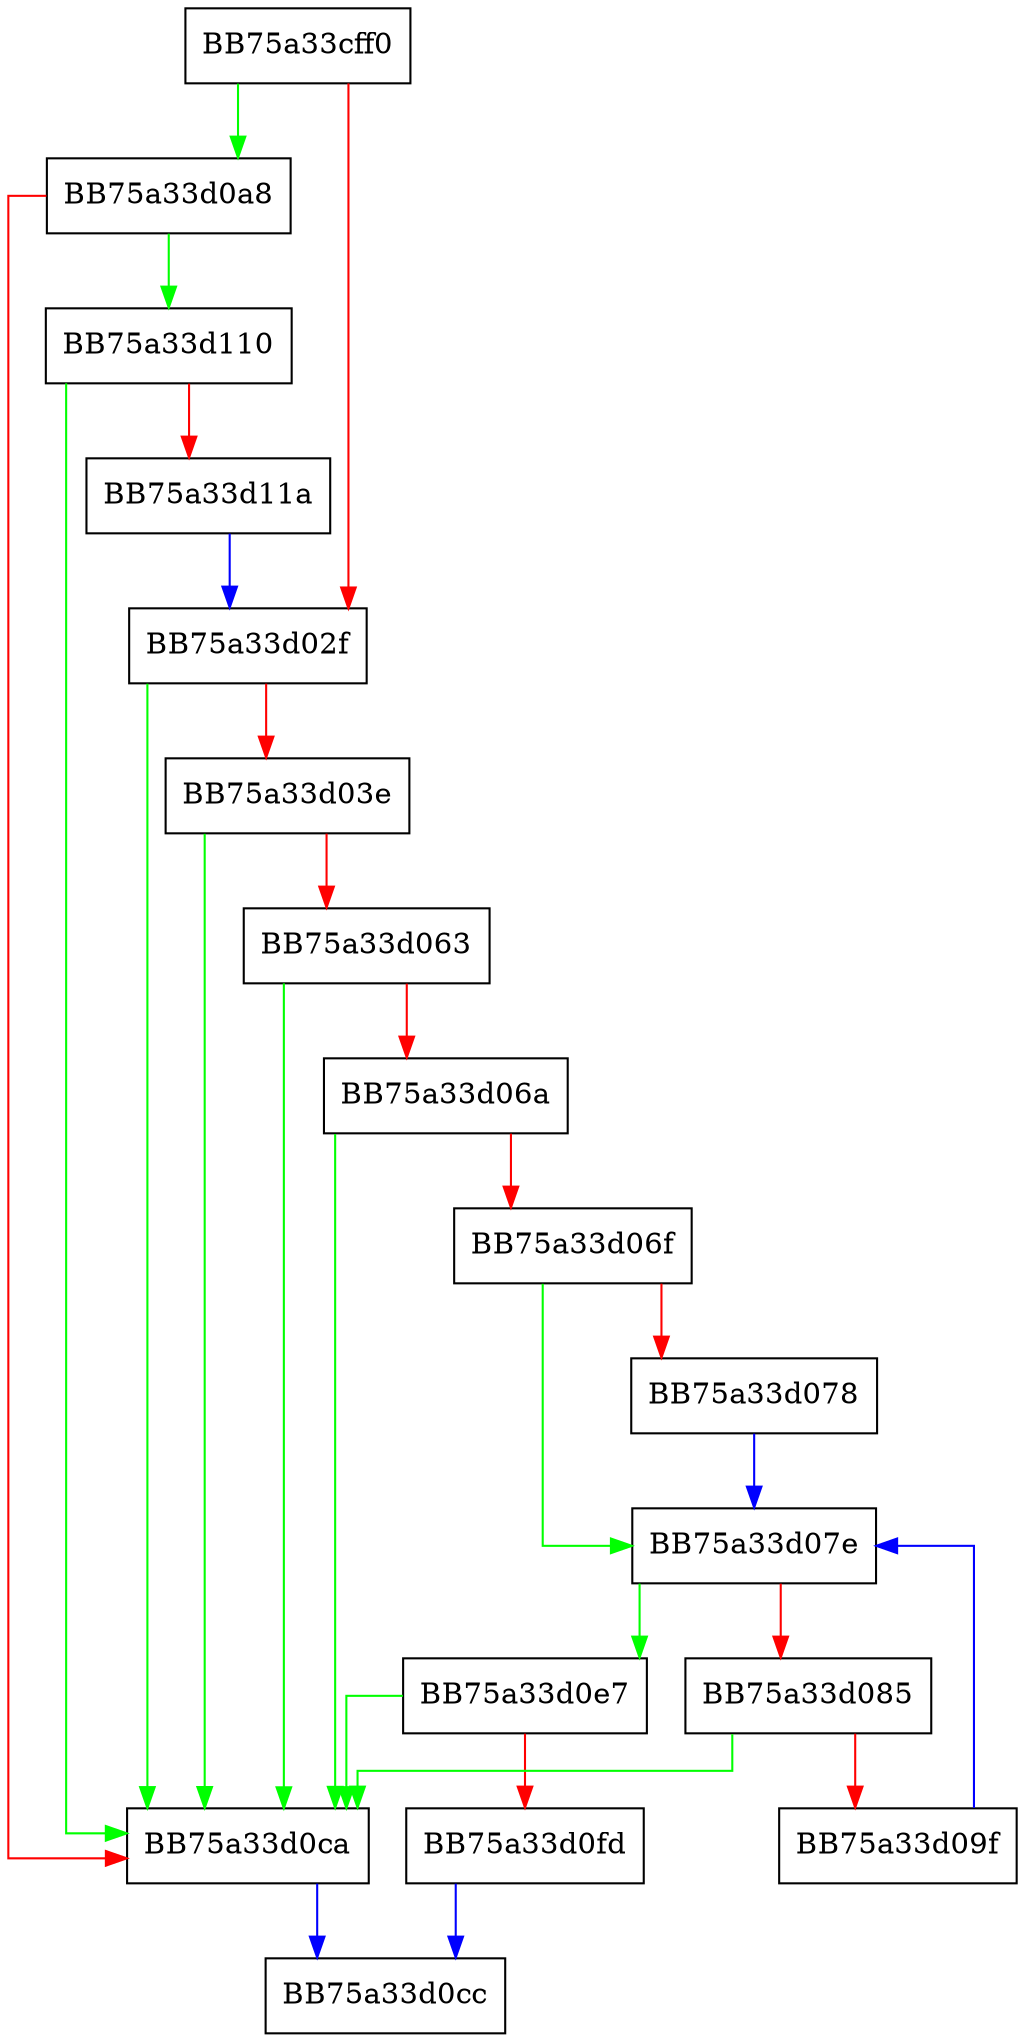 digraph GetField {
  node [shape="box"];
  graph [splines=ortho];
  BB75a33cff0 -> BB75a33d0a8 [color="green"];
  BB75a33cff0 -> BB75a33d02f [color="red"];
  BB75a33d02f -> BB75a33d0ca [color="green"];
  BB75a33d02f -> BB75a33d03e [color="red"];
  BB75a33d03e -> BB75a33d0ca [color="green"];
  BB75a33d03e -> BB75a33d063 [color="red"];
  BB75a33d063 -> BB75a33d0ca [color="green"];
  BB75a33d063 -> BB75a33d06a [color="red"];
  BB75a33d06a -> BB75a33d0ca [color="green"];
  BB75a33d06a -> BB75a33d06f [color="red"];
  BB75a33d06f -> BB75a33d07e [color="green"];
  BB75a33d06f -> BB75a33d078 [color="red"];
  BB75a33d078 -> BB75a33d07e [color="blue"];
  BB75a33d07e -> BB75a33d0e7 [color="green"];
  BB75a33d07e -> BB75a33d085 [color="red"];
  BB75a33d085 -> BB75a33d0ca [color="green"];
  BB75a33d085 -> BB75a33d09f [color="red"];
  BB75a33d09f -> BB75a33d07e [color="blue"];
  BB75a33d0a8 -> BB75a33d110 [color="green"];
  BB75a33d0a8 -> BB75a33d0ca [color="red"];
  BB75a33d0ca -> BB75a33d0cc [color="blue"];
  BB75a33d0e7 -> BB75a33d0ca [color="green"];
  BB75a33d0e7 -> BB75a33d0fd [color="red"];
  BB75a33d0fd -> BB75a33d0cc [color="blue"];
  BB75a33d110 -> BB75a33d0ca [color="green"];
  BB75a33d110 -> BB75a33d11a [color="red"];
  BB75a33d11a -> BB75a33d02f [color="blue"];
}
